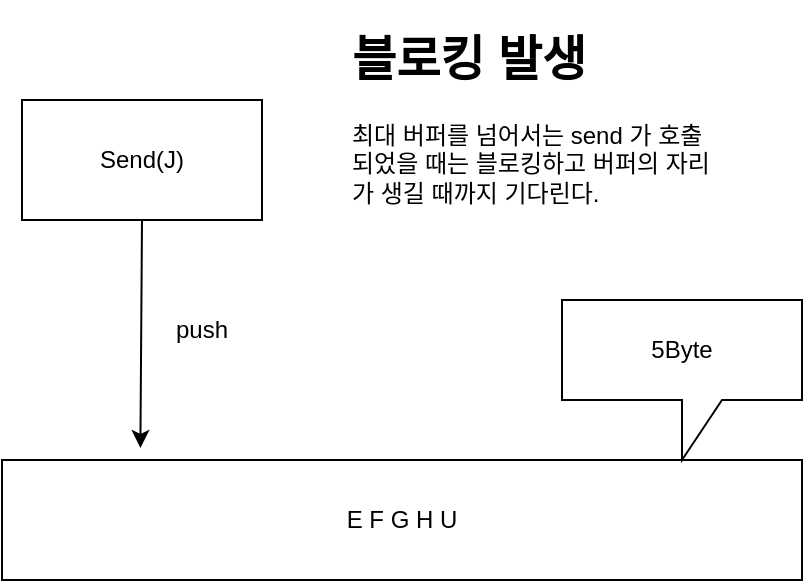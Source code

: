 <mxfile version="21.7.4" type="github">
  <diagram name="Page-1" id="2YBvvXClWsGukQMizWep">
    <mxGraphModel dx="792" dy="1140" grid="1" gridSize="10" guides="1" tooltips="1" connect="1" arrows="1" fold="1" page="1" pageScale="1" pageWidth="850" pageHeight="1100" math="0" shadow="0">
      <root>
        <mxCell id="0" />
        <mxCell id="1" parent="0" />
        <mxCell id="JBXHA6azfRCaiwlp7KNp-10" value="Send(J)" style="rounded=0;whiteSpace=wrap;html=1;" vertex="1" parent="1">
          <mxGeometry x="100" y="90" width="120" height="60" as="geometry" />
        </mxCell>
        <mxCell id="JBXHA6azfRCaiwlp7KNp-11" value="E F G H U" style="rounded=0;whiteSpace=wrap;html=1;" vertex="1" parent="1">
          <mxGeometry x="90" y="270" width="400" height="60" as="geometry" />
        </mxCell>
        <mxCell id="JBXHA6azfRCaiwlp7KNp-12" value="" style="endArrow=classic;html=1;rounded=0;exitX=0.5;exitY=1;exitDx=0;exitDy=0;entryX=0.173;entryY=-0.1;entryDx=0;entryDy=0;entryPerimeter=0;" edge="1" parent="1" source="JBXHA6azfRCaiwlp7KNp-10" target="JBXHA6azfRCaiwlp7KNp-11">
          <mxGeometry width="50" height="50" relative="1" as="geometry">
            <mxPoint x="300" y="380" as="sourcePoint" />
            <mxPoint x="350" y="330" as="targetPoint" />
          </mxGeometry>
        </mxCell>
        <mxCell id="JBXHA6azfRCaiwlp7KNp-13" value="push" style="text;html=1;strokeColor=none;fillColor=none;align=center;verticalAlign=middle;whiteSpace=wrap;rounded=0;" vertex="1" parent="1">
          <mxGeometry x="160" y="190" width="60" height="30" as="geometry" />
        </mxCell>
        <mxCell id="JBXHA6azfRCaiwlp7KNp-14" value="5Byte" style="shape=callout;whiteSpace=wrap;html=1;perimeter=calloutPerimeter;" vertex="1" parent="1">
          <mxGeometry x="370" y="190" width="120" height="80" as="geometry" />
        </mxCell>
        <mxCell id="JBXHA6azfRCaiwlp7KNp-15" value="&lt;h1&gt;블로킹 발생&lt;/h1&gt;&lt;div&gt;최대 버퍼를 넘어서는 send 가 호출 되었을 때는 블로킹하고 버퍼의 자리가 생길 때까지 기다린다.&lt;/div&gt;" style="text;html=1;strokeColor=none;fillColor=none;spacing=5;spacingTop=-20;whiteSpace=wrap;overflow=hidden;rounded=0;" vertex="1" parent="1">
          <mxGeometry x="260" y="50" width="190" height="120" as="geometry" />
        </mxCell>
      </root>
    </mxGraphModel>
  </diagram>
</mxfile>
